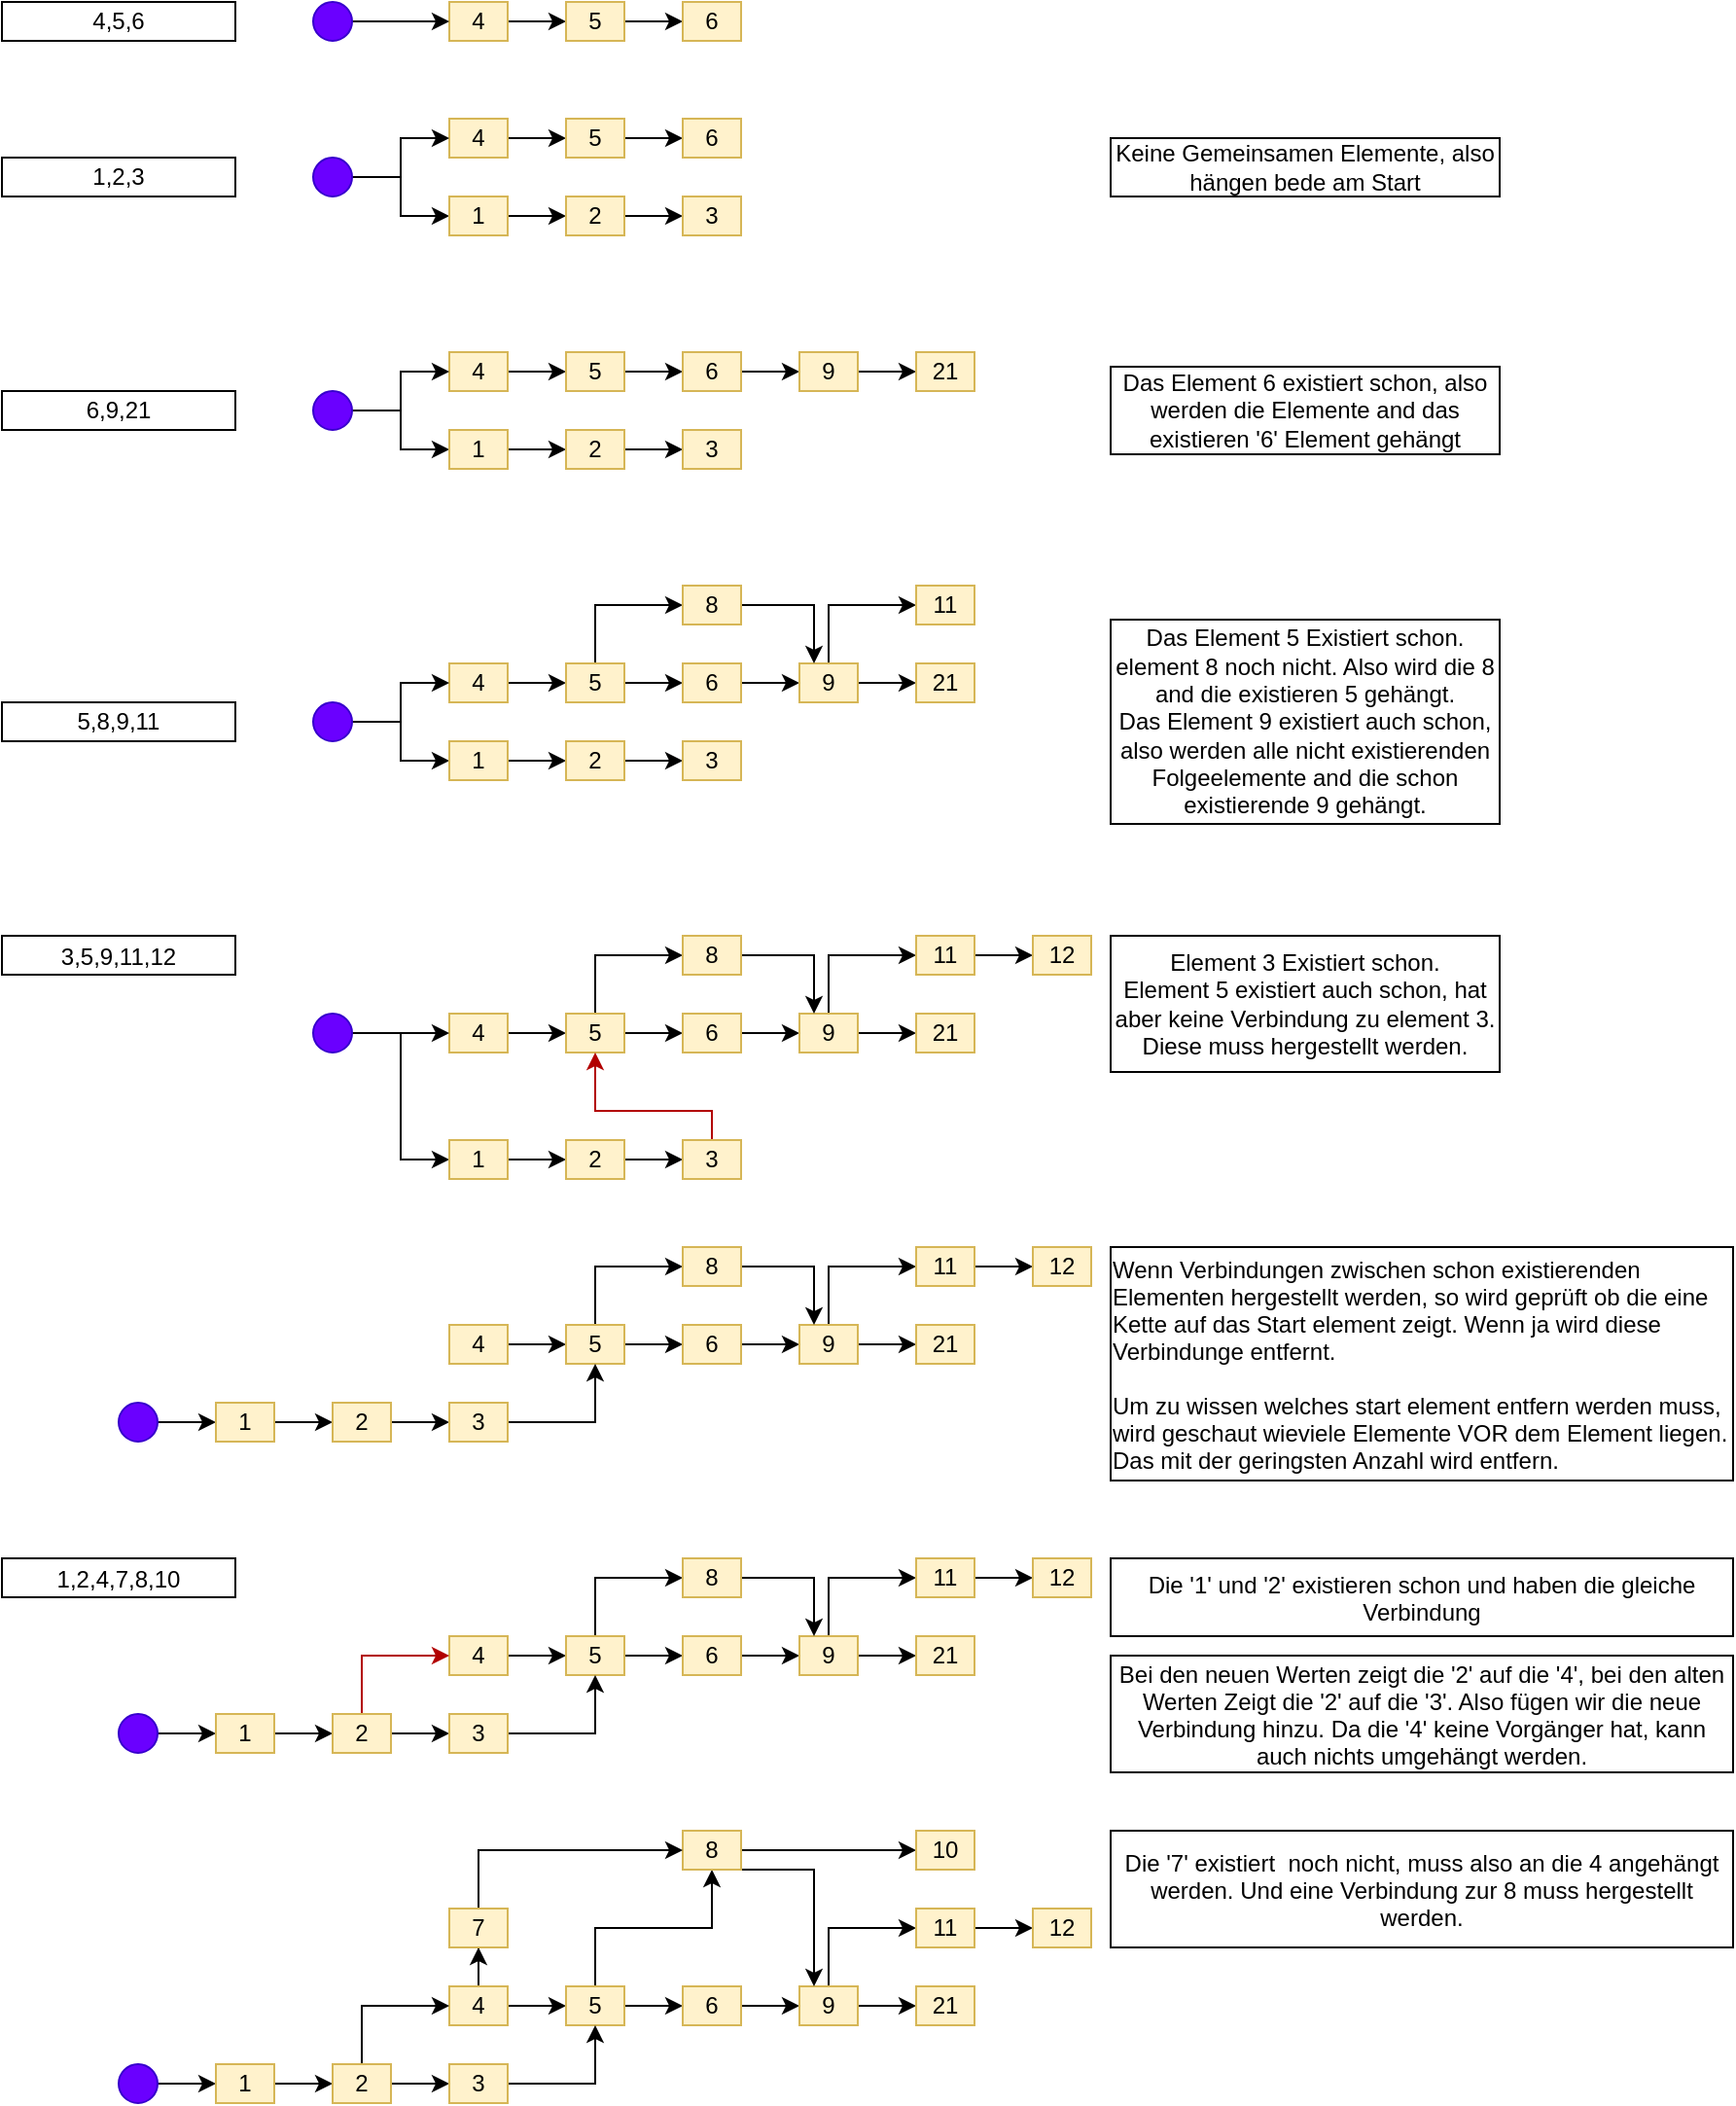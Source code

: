 <mxfile version="20.3.0" type="device"><diagram id="H9joLnQoj6DiTz8LtsLp" name="Page-1"><mxGraphModel dx="978" dy="834" grid="1" gridSize="10" guides="1" tooltips="1" connect="1" arrows="1" fold="1" page="1" pageScale="1" pageWidth="827" pageHeight="1169" math="0" shadow="0"><root><mxCell id="0"/><mxCell id="1" parent="0"/><mxCell id="UgdIffI7dxL7YkH83yTR-1" value="4,5,6" style="rounded=0;whiteSpace=wrap;html=1;" vertex="1" parent="1"><mxGeometry x="30" y="40" width="120" height="20" as="geometry"/></mxCell><mxCell id="UgdIffI7dxL7YkH83yTR-2" style="edgeStyle=orthogonalEdgeStyle;rounded=0;orthogonalLoop=1;jettySize=auto;html=1;exitX=1;exitY=0.5;exitDx=0;exitDy=0;" edge="1" parent="1" source="UgdIffI7dxL7YkH83yTR-3" target="UgdIffI7dxL7YkH83yTR-5"><mxGeometry relative="1" as="geometry"/></mxCell><mxCell id="UgdIffI7dxL7YkH83yTR-3" value="4" style="rounded=0;whiteSpace=wrap;html=1;fillColor=#fff2cc;strokeColor=#d6b656;" vertex="1" parent="1"><mxGeometry x="260" y="100" width="30" height="20" as="geometry"/></mxCell><mxCell id="UgdIffI7dxL7YkH83yTR-4" style="edgeStyle=orthogonalEdgeStyle;rounded=0;orthogonalLoop=1;jettySize=auto;html=1;" edge="1" parent="1" source="UgdIffI7dxL7YkH83yTR-5" target="UgdIffI7dxL7YkH83yTR-6"><mxGeometry relative="1" as="geometry"/></mxCell><mxCell id="UgdIffI7dxL7YkH83yTR-5" value="5" style="rounded=0;whiteSpace=wrap;html=1;fillColor=#fff2cc;strokeColor=#d6b656;" vertex="1" parent="1"><mxGeometry x="320" y="100" width="30" height="20" as="geometry"/></mxCell><mxCell id="UgdIffI7dxL7YkH83yTR-6" value="6" style="rounded=0;whiteSpace=wrap;html=1;fillColor=#fff2cc;strokeColor=#d6b656;" vertex="1" parent="1"><mxGeometry x="380" y="100" width="30" height="20" as="geometry"/></mxCell><mxCell id="UgdIffI7dxL7YkH83yTR-9" style="edgeStyle=orthogonalEdgeStyle;rounded=0;orthogonalLoop=1;jettySize=auto;html=1;" edge="1" parent="1" source="UgdIffI7dxL7YkH83yTR-8" target="UgdIffI7dxL7YkH83yTR-3"><mxGeometry relative="1" as="geometry"/></mxCell><mxCell id="UgdIffI7dxL7YkH83yTR-18" style="edgeStyle=orthogonalEdgeStyle;rounded=0;orthogonalLoop=1;jettySize=auto;html=1;entryX=0;entryY=0.5;entryDx=0;entryDy=0;" edge="1" parent="1" source="UgdIffI7dxL7YkH83yTR-8" target="UgdIffI7dxL7YkH83yTR-12"><mxGeometry relative="1" as="geometry"/></mxCell><mxCell id="UgdIffI7dxL7YkH83yTR-8" value="" style="ellipse;whiteSpace=wrap;html=1;aspect=fixed;fillColor=#6a00ff;strokeColor=#3700CC;fontColor=#ffffff;" vertex="1" parent="1"><mxGeometry x="190" y="120" width="20" height="20" as="geometry"/></mxCell><mxCell id="UgdIffI7dxL7YkH83yTR-10" value="1,2,3" style="rounded=0;whiteSpace=wrap;html=1;" vertex="1" parent="1"><mxGeometry x="30" y="120" width="120" height="20" as="geometry"/></mxCell><mxCell id="UgdIffI7dxL7YkH83yTR-11" style="edgeStyle=orthogonalEdgeStyle;rounded=0;orthogonalLoop=1;jettySize=auto;html=1;entryX=0;entryY=0.5;entryDx=0;entryDy=0;" edge="1" parent="1" source="UgdIffI7dxL7YkH83yTR-12" target="UgdIffI7dxL7YkH83yTR-14"><mxGeometry relative="1" as="geometry"/></mxCell><mxCell id="UgdIffI7dxL7YkH83yTR-12" value="1" style="rounded=0;whiteSpace=wrap;html=1;fillColor=#fff2cc;strokeColor=#d6b656;" vertex="1" parent="1"><mxGeometry x="260" y="140" width="30" height="20" as="geometry"/></mxCell><mxCell id="UgdIffI7dxL7YkH83yTR-13" style="edgeStyle=orthogonalEdgeStyle;rounded=0;orthogonalLoop=1;jettySize=auto;html=1;entryX=0;entryY=0.5;entryDx=0;entryDy=0;" edge="1" parent="1" source="UgdIffI7dxL7YkH83yTR-14" target="UgdIffI7dxL7YkH83yTR-15"><mxGeometry relative="1" as="geometry"/></mxCell><mxCell id="UgdIffI7dxL7YkH83yTR-14" value="2" style="rounded=0;whiteSpace=wrap;html=1;fillColor=#fff2cc;strokeColor=#d6b656;" vertex="1" parent="1"><mxGeometry x="320" y="140" width="30" height="20" as="geometry"/></mxCell><mxCell id="UgdIffI7dxL7YkH83yTR-15" value="3" style="rounded=0;whiteSpace=wrap;html=1;fillColor=#fff2cc;strokeColor=#d6b656;" vertex="1" parent="1"><mxGeometry x="380" y="140" width="30" height="20" as="geometry"/></mxCell><mxCell id="UgdIffI7dxL7YkH83yTR-19" value="6,9,21" style="rounded=0;whiteSpace=wrap;html=1;" vertex="1" parent="1"><mxGeometry x="30" y="240" width="120" height="20" as="geometry"/></mxCell><mxCell id="UgdIffI7dxL7YkH83yTR-20" value="Keine Gemeinsamen Elemente, also hängen bede am Start" style="rounded=0;whiteSpace=wrap;html=1;" vertex="1" parent="1"><mxGeometry x="600" y="110" width="200" height="30" as="geometry"/></mxCell><mxCell id="UgdIffI7dxL7YkH83yTR-21" style="edgeStyle=orthogonalEdgeStyle;rounded=0;orthogonalLoop=1;jettySize=auto;html=1;exitX=1;exitY=0.5;exitDx=0;exitDy=0;" edge="1" parent="1" source="UgdIffI7dxL7YkH83yTR-22" target="UgdIffI7dxL7YkH83yTR-24"><mxGeometry relative="1" as="geometry"/></mxCell><mxCell id="UgdIffI7dxL7YkH83yTR-22" value="4" style="rounded=0;whiteSpace=wrap;html=1;fillColor=#fff2cc;strokeColor=#d6b656;" vertex="1" parent="1"><mxGeometry x="260" y="220" width="30" height="20" as="geometry"/></mxCell><mxCell id="UgdIffI7dxL7YkH83yTR-23" style="edgeStyle=orthogonalEdgeStyle;rounded=0;orthogonalLoop=1;jettySize=auto;html=1;" edge="1" parent="1" source="UgdIffI7dxL7YkH83yTR-24" target="UgdIffI7dxL7YkH83yTR-25"><mxGeometry relative="1" as="geometry"/></mxCell><mxCell id="UgdIffI7dxL7YkH83yTR-24" value="5" style="rounded=0;whiteSpace=wrap;html=1;fillColor=#fff2cc;strokeColor=#d6b656;" vertex="1" parent="1"><mxGeometry x="320" y="220" width="30" height="20" as="geometry"/></mxCell><mxCell id="UgdIffI7dxL7YkH83yTR-40" style="edgeStyle=orthogonalEdgeStyle;rounded=0;orthogonalLoop=1;jettySize=auto;html=1;" edge="1" parent="1" source="UgdIffI7dxL7YkH83yTR-25" target="UgdIffI7dxL7YkH83yTR-37"><mxGeometry relative="1" as="geometry"/></mxCell><mxCell id="UgdIffI7dxL7YkH83yTR-25" value="6" style="rounded=0;whiteSpace=wrap;html=1;fillColor=#fff2cc;strokeColor=#d6b656;" vertex="1" parent="1"><mxGeometry x="380" y="220" width="30" height="20" as="geometry"/></mxCell><mxCell id="UgdIffI7dxL7YkH83yTR-26" style="edgeStyle=orthogonalEdgeStyle;rounded=0;orthogonalLoop=1;jettySize=auto;html=1;" edge="1" parent="1" source="UgdIffI7dxL7YkH83yTR-28" target="UgdIffI7dxL7YkH83yTR-22"><mxGeometry relative="1" as="geometry"/></mxCell><mxCell id="UgdIffI7dxL7YkH83yTR-27" style="edgeStyle=orthogonalEdgeStyle;rounded=0;orthogonalLoop=1;jettySize=auto;html=1;entryX=0;entryY=0.5;entryDx=0;entryDy=0;" edge="1" parent="1" source="UgdIffI7dxL7YkH83yTR-28" target="UgdIffI7dxL7YkH83yTR-30"><mxGeometry relative="1" as="geometry"/></mxCell><mxCell id="UgdIffI7dxL7YkH83yTR-28" value="" style="ellipse;whiteSpace=wrap;html=1;aspect=fixed;fillColor=#6a00ff;strokeColor=#3700CC;fontColor=#ffffff;" vertex="1" parent="1"><mxGeometry x="190" y="240" width="20" height="20" as="geometry"/></mxCell><mxCell id="UgdIffI7dxL7YkH83yTR-29" style="edgeStyle=orthogonalEdgeStyle;rounded=0;orthogonalLoop=1;jettySize=auto;html=1;entryX=0;entryY=0.5;entryDx=0;entryDy=0;" edge="1" parent="1" source="UgdIffI7dxL7YkH83yTR-30" target="UgdIffI7dxL7YkH83yTR-32"><mxGeometry relative="1" as="geometry"/></mxCell><mxCell id="UgdIffI7dxL7YkH83yTR-30" value="1" style="rounded=0;whiteSpace=wrap;html=1;fillColor=#fff2cc;strokeColor=#d6b656;" vertex="1" parent="1"><mxGeometry x="260" y="260" width="30" height="20" as="geometry"/></mxCell><mxCell id="UgdIffI7dxL7YkH83yTR-31" style="edgeStyle=orthogonalEdgeStyle;rounded=0;orthogonalLoop=1;jettySize=auto;html=1;entryX=0;entryY=0.5;entryDx=0;entryDy=0;" edge="1" parent="1" source="UgdIffI7dxL7YkH83yTR-32" target="UgdIffI7dxL7YkH83yTR-33"><mxGeometry relative="1" as="geometry"/></mxCell><mxCell id="UgdIffI7dxL7YkH83yTR-32" value="2" style="rounded=0;whiteSpace=wrap;html=1;fillColor=#fff2cc;strokeColor=#d6b656;" vertex="1" parent="1"><mxGeometry x="320" y="260" width="30" height="20" as="geometry"/></mxCell><mxCell id="UgdIffI7dxL7YkH83yTR-33" value="3" style="rounded=0;whiteSpace=wrap;html=1;fillColor=#fff2cc;strokeColor=#d6b656;" vertex="1" parent="1"><mxGeometry x="380" y="260" width="30" height="20" as="geometry"/></mxCell><mxCell id="UgdIffI7dxL7YkH83yTR-36" style="edgeStyle=orthogonalEdgeStyle;rounded=0;orthogonalLoop=1;jettySize=auto;html=1;entryX=0;entryY=0.5;entryDx=0;entryDy=0;" edge="1" parent="1" source="UgdIffI7dxL7YkH83yTR-37" target="UgdIffI7dxL7YkH83yTR-38"><mxGeometry relative="1" as="geometry"/></mxCell><mxCell id="UgdIffI7dxL7YkH83yTR-37" value="9" style="rounded=0;whiteSpace=wrap;html=1;fillColor=#fff2cc;strokeColor=#d6b656;" vertex="1" parent="1"><mxGeometry x="440" y="220" width="30" height="20" as="geometry"/></mxCell><mxCell id="UgdIffI7dxL7YkH83yTR-38" value="21" style="rounded=0;whiteSpace=wrap;html=1;fillColor=#fff2cc;strokeColor=#d6b656;" vertex="1" parent="1"><mxGeometry x="500" y="220" width="30" height="20" as="geometry"/></mxCell><mxCell id="UgdIffI7dxL7YkH83yTR-41" value="Das Element 6 existiert schon, also werden die Elemente and das existieren '6' Element gehängt" style="rounded=0;whiteSpace=wrap;html=1;" vertex="1" parent="1"><mxGeometry x="600" y="227.5" width="200" height="45" as="geometry"/></mxCell><mxCell id="UgdIffI7dxL7YkH83yTR-50" style="edgeStyle=orthogonalEdgeStyle;rounded=0;orthogonalLoop=1;jettySize=auto;html=1;exitX=1;exitY=0.5;exitDx=0;exitDy=0;" edge="1" parent="1" source="UgdIffI7dxL7YkH83yTR-51" target="UgdIffI7dxL7YkH83yTR-53"><mxGeometry relative="1" as="geometry"/></mxCell><mxCell id="UgdIffI7dxL7YkH83yTR-51" value="4" style="rounded=0;whiteSpace=wrap;html=1;fillColor=#fff2cc;strokeColor=#d6b656;" vertex="1" parent="1"><mxGeometry x="260" y="380" width="30" height="20" as="geometry"/></mxCell><mxCell id="UgdIffI7dxL7YkH83yTR-52" style="edgeStyle=orthogonalEdgeStyle;rounded=0;orthogonalLoop=1;jettySize=auto;html=1;" edge="1" parent="1" source="UgdIffI7dxL7YkH83yTR-53" target="UgdIffI7dxL7YkH83yTR-55"><mxGeometry relative="1" as="geometry"/></mxCell><mxCell id="UgdIffI7dxL7YkH83yTR-72" style="edgeStyle=orthogonalEdgeStyle;rounded=0;orthogonalLoop=1;jettySize=auto;html=1;entryX=0;entryY=0.5;entryDx=0;entryDy=0;" edge="1" parent="1" source="UgdIffI7dxL7YkH83yTR-53" target="UgdIffI7dxL7YkH83yTR-68"><mxGeometry relative="1" as="geometry"><Array as="points"><mxPoint x="335" y="350"/></Array></mxGeometry></mxCell><mxCell id="UgdIffI7dxL7YkH83yTR-53" value="5" style="rounded=0;whiteSpace=wrap;html=1;fillColor=#fff2cc;strokeColor=#d6b656;" vertex="1" parent="1"><mxGeometry x="320" y="380" width="30" height="20" as="geometry"/></mxCell><mxCell id="UgdIffI7dxL7YkH83yTR-54" style="edgeStyle=orthogonalEdgeStyle;rounded=0;orthogonalLoop=1;jettySize=auto;html=1;" edge="1" parent="1" source="UgdIffI7dxL7YkH83yTR-55" target="UgdIffI7dxL7YkH83yTR-65"><mxGeometry relative="1" as="geometry"/></mxCell><mxCell id="UgdIffI7dxL7YkH83yTR-55" value="6" style="rounded=0;whiteSpace=wrap;html=1;fillColor=#fff2cc;strokeColor=#d6b656;" vertex="1" parent="1"><mxGeometry x="380" y="380" width="30" height="20" as="geometry"/></mxCell><mxCell id="UgdIffI7dxL7YkH83yTR-56" style="edgeStyle=orthogonalEdgeStyle;rounded=0;orthogonalLoop=1;jettySize=auto;html=1;" edge="1" parent="1" source="UgdIffI7dxL7YkH83yTR-58" target="UgdIffI7dxL7YkH83yTR-51"><mxGeometry relative="1" as="geometry"/></mxCell><mxCell id="UgdIffI7dxL7YkH83yTR-57" style="edgeStyle=orthogonalEdgeStyle;rounded=0;orthogonalLoop=1;jettySize=auto;html=1;entryX=0;entryY=0.5;entryDx=0;entryDy=0;" edge="1" parent="1" source="UgdIffI7dxL7YkH83yTR-58" target="UgdIffI7dxL7YkH83yTR-60"><mxGeometry relative="1" as="geometry"/></mxCell><mxCell id="UgdIffI7dxL7YkH83yTR-58" value="" style="ellipse;whiteSpace=wrap;html=1;aspect=fixed;fillColor=#6a00ff;strokeColor=#3700CC;fontColor=#ffffff;" vertex="1" parent="1"><mxGeometry x="190" y="400" width="20" height="20" as="geometry"/></mxCell><mxCell id="UgdIffI7dxL7YkH83yTR-59" style="edgeStyle=orthogonalEdgeStyle;rounded=0;orthogonalLoop=1;jettySize=auto;html=1;entryX=0;entryY=0.5;entryDx=0;entryDy=0;" edge="1" parent="1" source="UgdIffI7dxL7YkH83yTR-60" target="UgdIffI7dxL7YkH83yTR-62"><mxGeometry relative="1" as="geometry"/></mxCell><mxCell id="UgdIffI7dxL7YkH83yTR-60" value="1" style="rounded=0;whiteSpace=wrap;html=1;fillColor=#fff2cc;strokeColor=#d6b656;" vertex="1" parent="1"><mxGeometry x="260" y="420" width="30" height="20" as="geometry"/></mxCell><mxCell id="UgdIffI7dxL7YkH83yTR-61" style="edgeStyle=orthogonalEdgeStyle;rounded=0;orthogonalLoop=1;jettySize=auto;html=1;entryX=0;entryY=0.5;entryDx=0;entryDy=0;" edge="1" parent="1" source="UgdIffI7dxL7YkH83yTR-62" target="UgdIffI7dxL7YkH83yTR-63"><mxGeometry relative="1" as="geometry"/></mxCell><mxCell id="UgdIffI7dxL7YkH83yTR-62" value="2" style="rounded=0;whiteSpace=wrap;html=1;fillColor=#fff2cc;strokeColor=#d6b656;" vertex="1" parent="1"><mxGeometry x="320" y="420" width="30" height="20" as="geometry"/></mxCell><mxCell id="UgdIffI7dxL7YkH83yTR-63" value="3" style="rounded=0;whiteSpace=wrap;html=1;fillColor=#fff2cc;strokeColor=#d6b656;" vertex="1" parent="1"><mxGeometry x="380" y="420" width="30" height="20" as="geometry"/></mxCell><mxCell id="UgdIffI7dxL7YkH83yTR-64" style="edgeStyle=orthogonalEdgeStyle;rounded=0;orthogonalLoop=1;jettySize=auto;html=1;entryX=0;entryY=0.5;entryDx=0;entryDy=0;" edge="1" parent="1" source="UgdIffI7dxL7YkH83yTR-65" target="UgdIffI7dxL7YkH83yTR-66"><mxGeometry relative="1" as="geometry"/></mxCell><mxCell id="UgdIffI7dxL7YkH83yTR-70" style="edgeStyle=orthogonalEdgeStyle;rounded=0;orthogonalLoop=1;jettySize=auto;html=1;entryX=0;entryY=0.5;entryDx=0;entryDy=0;" edge="1" parent="1" source="UgdIffI7dxL7YkH83yTR-65" target="UgdIffI7dxL7YkH83yTR-69"><mxGeometry relative="1" as="geometry"><Array as="points"><mxPoint x="455" y="350"/></Array></mxGeometry></mxCell><mxCell id="UgdIffI7dxL7YkH83yTR-65" value="9" style="rounded=0;whiteSpace=wrap;html=1;fillColor=#fff2cc;strokeColor=#d6b656;" vertex="1" parent="1"><mxGeometry x="440" y="380" width="30" height="20" as="geometry"/></mxCell><mxCell id="UgdIffI7dxL7YkH83yTR-66" value="21" style="rounded=0;whiteSpace=wrap;html=1;fillColor=#fff2cc;strokeColor=#d6b656;" vertex="1" parent="1"><mxGeometry x="500" y="380" width="30" height="20" as="geometry"/></mxCell><mxCell id="UgdIffI7dxL7YkH83yTR-67" value="Das Element 5 Existiert schon. element 8 noch nicht. Also wird die 8 and die existieren 5 gehängt.&lt;br&gt;Das Element 9 existiert auch schon, also werden alle nicht existierenden Folgeelemente and die schon existierende 9 gehängt." style="rounded=0;whiteSpace=wrap;html=1;" vertex="1" parent="1"><mxGeometry x="600" y="357.5" width="200" height="105" as="geometry"/></mxCell><mxCell id="UgdIffI7dxL7YkH83yTR-194" style="edgeStyle=orthogonalEdgeStyle;rounded=0;orthogonalLoop=1;jettySize=auto;html=1;entryX=0.25;entryY=0;entryDx=0;entryDy=0;strokeColor=#000000;" edge="1" parent="1" source="UgdIffI7dxL7YkH83yTR-68" target="UgdIffI7dxL7YkH83yTR-65"><mxGeometry relative="1" as="geometry"/></mxCell><mxCell id="UgdIffI7dxL7YkH83yTR-68" value="8" style="rounded=0;whiteSpace=wrap;html=1;fillColor=#fff2cc;strokeColor=#d6b656;" vertex="1" parent="1"><mxGeometry x="380" y="340" width="30" height="20" as="geometry"/></mxCell><mxCell id="UgdIffI7dxL7YkH83yTR-69" value="11" style="rounded=0;whiteSpace=wrap;html=1;fillColor=#fff2cc;strokeColor=#d6b656;" vertex="1" parent="1"><mxGeometry x="500" y="340" width="30" height="20" as="geometry"/></mxCell><mxCell id="UgdIffI7dxL7YkH83yTR-73" value="&lt;span style=&quot;text-align: -webkit-left;&quot;&gt;5,8,9,11&lt;/span&gt;" style="rounded=0;whiteSpace=wrap;html=1;" vertex="1" parent="1"><mxGeometry x="30" y="400" width="120" height="20" as="geometry"/></mxCell><mxCell id="UgdIffI7dxL7YkH83yTR-74" style="edgeStyle=orthogonalEdgeStyle;rounded=0;orthogonalLoop=1;jettySize=auto;html=1;exitX=1;exitY=0.5;exitDx=0;exitDy=0;" edge="1" parent="1" source="UgdIffI7dxL7YkH83yTR-75" target="UgdIffI7dxL7YkH83yTR-78"><mxGeometry relative="1" as="geometry"/></mxCell><mxCell id="UgdIffI7dxL7YkH83yTR-75" value="4" style="rounded=0;whiteSpace=wrap;html=1;fillColor=#fff2cc;strokeColor=#d6b656;" vertex="1" parent="1"><mxGeometry x="260" y="560" width="30" height="20" as="geometry"/></mxCell><mxCell id="UgdIffI7dxL7YkH83yTR-76" style="edgeStyle=orthogonalEdgeStyle;rounded=0;orthogonalLoop=1;jettySize=auto;html=1;" edge="1" parent="1" source="UgdIffI7dxL7YkH83yTR-78" target="UgdIffI7dxL7YkH83yTR-80"><mxGeometry relative="1" as="geometry"/></mxCell><mxCell id="UgdIffI7dxL7YkH83yTR-77" style="edgeStyle=orthogonalEdgeStyle;rounded=0;orthogonalLoop=1;jettySize=auto;html=1;entryX=0;entryY=0.5;entryDx=0;entryDy=0;" edge="1" parent="1" source="UgdIffI7dxL7YkH83yTR-78" target="UgdIffI7dxL7YkH83yTR-93"><mxGeometry relative="1" as="geometry"><Array as="points"><mxPoint x="335" y="530"/></Array></mxGeometry></mxCell><mxCell id="UgdIffI7dxL7YkH83yTR-78" value="5" style="rounded=0;whiteSpace=wrap;html=1;fillColor=#fff2cc;strokeColor=#d6b656;" vertex="1" parent="1"><mxGeometry x="320" y="560" width="30" height="20" as="geometry"/></mxCell><mxCell id="UgdIffI7dxL7YkH83yTR-79" style="edgeStyle=orthogonalEdgeStyle;rounded=0;orthogonalLoop=1;jettySize=auto;html=1;" edge="1" parent="1" source="UgdIffI7dxL7YkH83yTR-80" target="UgdIffI7dxL7YkH83yTR-91"><mxGeometry relative="1" as="geometry"/></mxCell><mxCell id="UgdIffI7dxL7YkH83yTR-80" value="6" style="rounded=0;whiteSpace=wrap;html=1;fillColor=#fff2cc;strokeColor=#d6b656;" vertex="1" parent="1"><mxGeometry x="380" y="560" width="30" height="20" as="geometry"/></mxCell><mxCell id="UgdIffI7dxL7YkH83yTR-81" style="edgeStyle=orthogonalEdgeStyle;rounded=0;orthogonalLoop=1;jettySize=auto;html=1;" edge="1" parent="1" source="UgdIffI7dxL7YkH83yTR-83" target="UgdIffI7dxL7YkH83yTR-75"><mxGeometry relative="1" as="geometry"/></mxCell><mxCell id="UgdIffI7dxL7YkH83yTR-82" style="edgeStyle=orthogonalEdgeStyle;rounded=0;orthogonalLoop=1;jettySize=auto;html=1;entryX=0;entryY=0.5;entryDx=0;entryDy=0;" edge="1" parent="1" source="UgdIffI7dxL7YkH83yTR-83" target="UgdIffI7dxL7YkH83yTR-85"><mxGeometry relative="1" as="geometry"/></mxCell><mxCell id="UgdIffI7dxL7YkH83yTR-83" value="" style="ellipse;whiteSpace=wrap;html=1;aspect=fixed;fillColor=#6a00ff;strokeColor=#3700CC;fontColor=#ffffff;" vertex="1" parent="1"><mxGeometry x="190" y="560" width="20" height="20" as="geometry"/></mxCell><mxCell id="UgdIffI7dxL7YkH83yTR-84" style="edgeStyle=orthogonalEdgeStyle;rounded=0;orthogonalLoop=1;jettySize=auto;html=1;entryX=0;entryY=0.5;entryDx=0;entryDy=0;" edge="1" parent="1" source="UgdIffI7dxL7YkH83yTR-85" target="UgdIffI7dxL7YkH83yTR-87"><mxGeometry relative="1" as="geometry"/></mxCell><mxCell id="UgdIffI7dxL7YkH83yTR-85" value="1" style="rounded=0;whiteSpace=wrap;html=1;fillColor=#fff2cc;strokeColor=#d6b656;" vertex="1" parent="1"><mxGeometry x="260" y="625" width="30" height="20" as="geometry"/></mxCell><mxCell id="UgdIffI7dxL7YkH83yTR-86" style="edgeStyle=orthogonalEdgeStyle;rounded=0;orthogonalLoop=1;jettySize=auto;html=1;entryX=0;entryY=0.5;entryDx=0;entryDy=0;" edge="1" parent="1" source="UgdIffI7dxL7YkH83yTR-87" target="UgdIffI7dxL7YkH83yTR-88"><mxGeometry relative="1" as="geometry"/></mxCell><mxCell id="UgdIffI7dxL7YkH83yTR-87" value="2" style="rounded=0;whiteSpace=wrap;html=1;fillColor=#fff2cc;strokeColor=#d6b656;" vertex="1" parent="1"><mxGeometry x="320" y="625" width="30" height="20" as="geometry"/></mxCell><mxCell id="UgdIffI7dxL7YkH83yTR-97" style="edgeStyle=orthogonalEdgeStyle;rounded=0;orthogonalLoop=1;jettySize=auto;html=1;entryX=0.5;entryY=1;entryDx=0;entryDy=0;fillColor=#e51400;strokeColor=#B20000;" edge="1" parent="1" source="UgdIffI7dxL7YkH83yTR-88" target="UgdIffI7dxL7YkH83yTR-78"><mxGeometry relative="1" as="geometry"><Array as="points"><mxPoint x="395" y="610"/><mxPoint x="335" y="610"/></Array></mxGeometry></mxCell><mxCell id="UgdIffI7dxL7YkH83yTR-88" value="3" style="rounded=0;whiteSpace=wrap;html=1;fillColor=#fff2cc;strokeColor=#d6b656;" vertex="1" parent="1"><mxGeometry x="380" y="625" width="30" height="20" as="geometry"/></mxCell><mxCell id="UgdIffI7dxL7YkH83yTR-89" style="edgeStyle=orthogonalEdgeStyle;rounded=0;orthogonalLoop=1;jettySize=auto;html=1;entryX=0;entryY=0.5;entryDx=0;entryDy=0;" edge="1" parent="1" source="UgdIffI7dxL7YkH83yTR-91" target="UgdIffI7dxL7YkH83yTR-92"><mxGeometry relative="1" as="geometry"/></mxCell><mxCell id="UgdIffI7dxL7YkH83yTR-90" style="edgeStyle=orthogonalEdgeStyle;rounded=0;orthogonalLoop=1;jettySize=auto;html=1;entryX=0;entryY=0.5;entryDx=0;entryDy=0;" edge="1" parent="1" source="UgdIffI7dxL7YkH83yTR-91" target="UgdIffI7dxL7YkH83yTR-94"><mxGeometry relative="1" as="geometry"><Array as="points"><mxPoint x="455" y="530"/></Array></mxGeometry></mxCell><mxCell id="UgdIffI7dxL7YkH83yTR-91" value="9" style="rounded=0;whiteSpace=wrap;html=1;fillColor=#fff2cc;strokeColor=#d6b656;" vertex="1" parent="1"><mxGeometry x="440" y="560" width="30" height="20" as="geometry"/></mxCell><mxCell id="UgdIffI7dxL7YkH83yTR-92" value="21" style="rounded=0;whiteSpace=wrap;html=1;fillColor=#fff2cc;strokeColor=#d6b656;" vertex="1" parent="1"><mxGeometry x="500" y="560" width="30" height="20" as="geometry"/></mxCell><mxCell id="UgdIffI7dxL7YkH83yTR-195" style="edgeStyle=orthogonalEdgeStyle;rounded=0;orthogonalLoop=1;jettySize=auto;html=1;entryX=0.25;entryY=0;entryDx=0;entryDy=0;strokeColor=#000000;" edge="1" parent="1" source="UgdIffI7dxL7YkH83yTR-93" target="UgdIffI7dxL7YkH83yTR-91"><mxGeometry relative="1" as="geometry"/></mxCell><mxCell id="UgdIffI7dxL7YkH83yTR-93" value="8" style="rounded=0;whiteSpace=wrap;html=1;fillColor=#fff2cc;strokeColor=#d6b656;" vertex="1" parent="1"><mxGeometry x="380" y="520" width="30" height="20" as="geometry"/></mxCell><mxCell id="UgdIffI7dxL7YkH83yTR-201" style="edgeStyle=orthogonalEdgeStyle;rounded=0;orthogonalLoop=1;jettySize=auto;html=1;entryX=0;entryY=0.5;entryDx=0;entryDy=0;strokeColor=#000000;" edge="1" parent="1" source="UgdIffI7dxL7YkH83yTR-94" target="UgdIffI7dxL7YkH83yTR-200"><mxGeometry relative="1" as="geometry"/></mxCell><mxCell id="UgdIffI7dxL7YkH83yTR-94" value="11" style="rounded=0;whiteSpace=wrap;html=1;fillColor=#fff2cc;strokeColor=#d6b656;" vertex="1" parent="1"><mxGeometry x="500" y="520" width="30" height="20" as="geometry"/></mxCell><mxCell id="UgdIffI7dxL7YkH83yTR-95" value="&lt;p style=&quot;margin: 0px; font-variant-numeric: normal; font-variant-east-asian: normal; font-stretch: normal; line-height: normal; font-family: Arial; text-align: start;&quot; class=&quot;p1&quot;&gt;3,5,9,11,12&lt;/p&gt;" style="rounded=0;whiteSpace=wrap;html=1;" vertex="1" parent="1"><mxGeometry x="30" y="520" width="120" height="20" as="geometry"/></mxCell><mxCell id="UgdIffI7dxL7YkH83yTR-96" value="Element 3 Existiert schon.&lt;br&gt;Element 5 existiert auch schon, hat aber keine Verbindung zu element 3. Diese muss hergestellt werden.&lt;br&gt;" style="rounded=0;whiteSpace=wrap;html=1;" vertex="1" parent="1"><mxGeometry x="600" y="520" width="200" height="70" as="geometry"/></mxCell><mxCell id="UgdIffI7dxL7YkH83yTR-98" value="&lt;p style=&quot;margin: 0px; font-variant-numeric: normal; font-variant-east-asian: normal; font-stretch: normal; line-height: normal; font-family: Arial; text-align: start;&quot; class=&quot;p1&quot;&gt;&lt;span style=&quot;font-family: Helvetica; text-align: center;&quot;&gt;Wenn Verbindungen zwischen schon existierenden Elementen hergestellt werden, so wird geprüft ob die eine Kette auf das Start element zeigt. Wenn ja wird diese Verbindunge entfernt.&lt;/span&gt;&lt;br&gt;&lt;/p&gt;&lt;p style=&quot;margin: 0px; font-variant-numeric: normal; font-variant-east-asian: normal; font-stretch: normal; line-height: normal; font-family: Arial; text-align: start;&quot; class=&quot;p1&quot;&gt;&lt;span style=&quot;font-family: Helvetica; text-align: center;&quot;&gt;&lt;br&gt;&lt;/span&gt;&lt;/p&gt;&lt;p style=&quot;margin: 0px; font-variant-numeric: normal; font-variant-east-asian: normal; font-stretch: normal; line-height: normal; font-family: Arial; text-align: start;&quot; class=&quot;p1&quot;&gt;&lt;span style=&quot;font-family: Helvetica; text-align: center;&quot;&gt;Um zu wissen welches start element entfern werden muss, wird geschaut wieviele Elemente VOR dem Element liegen. Das mit der geringsten Anzahl wird entfern.&lt;/span&gt;&lt;/p&gt;" style="rounded=0;whiteSpace=wrap;html=1;" vertex="1" parent="1"><mxGeometry x="600" y="680" width="320" height="120" as="geometry"/></mxCell><mxCell id="UgdIffI7dxL7YkH83yTR-99" style="edgeStyle=orthogonalEdgeStyle;rounded=0;orthogonalLoop=1;jettySize=auto;html=1;exitX=1;exitY=0.5;exitDx=0;exitDy=0;" edge="1" parent="1" source="UgdIffI7dxL7YkH83yTR-100" target="UgdIffI7dxL7YkH83yTR-103"><mxGeometry relative="1" as="geometry"/></mxCell><mxCell id="UgdIffI7dxL7YkH83yTR-100" value="4" style="rounded=0;whiteSpace=wrap;html=1;fillColor=#fff2cc;strokeColor=#d6b656;" vertex="1" parent="1"><mxGeometry x="260" y="720" width="30" height="20" as="geometry"/></mxCell><mxCell id="UgdIffI7dxL7YkH83yTR-101" style="edgeStyle=orthogonalEdgeStyle;rounded=0;orthogonalLoop=1;jettySize=auto;html=1;" edge="1" parent="1" source="UgdIffI7dxL7YkH83yTR-103" target="UgdIffI7dxL7YkH83yTR-105"><mxGeometry relative="1" as="geometry"/></mxCell><mxCell id="UgdIffI7dxL7YkH83yTR-102" style="edgeStyle=orthogonalEdgeStyle;rounded=0;orthogonalLoop=1;jettySize=auto;html=1;entryX=0;entryY=0.5;entryDx=0;entryDy=0;" edge="1" parent="1" source="UgdIffI7dxL7YkH83yTR-103" target="UgdIffI7dxL7YkH83yTR-119"><mxGeometry relative="1" as="geometry"><Array as="points"><mxPoint x="335" y="690"/></Array></mxGeometry></mxCell><mxCell id="UgdIffI7dxL7YkH83yTR-103" value="5" style="rounded=0;whiteSpace=wrap;html=1;fillColor=#fff2cc;strokeColor=#d6b656;" vertex="1" parent="1"><mxGeometry x="320" y="720" width="30" height="20" as="geometry"/></mxCell><mxCell id="UgdIffI7dxL7YkH83yTR-104" style="edgeStyle=orthogonalEdgeStyle;rounded=0;orthogonalLoop=1;jettySize=auto;html=1;" edge="1" parent="1" source="UgdIffI7dxL7YkH83yTR-105" target="UgdIffI7dxL7YkH83yTR-117"><mxGeometry relative="1" as="geometry"/></mxCell><mxCell id="UgdIffI7dxL7YkH83yTR-105" value="6" style="rounded=0;whiteSpace=wrap;html=1;fillColor=#fff2cc;strokeColor=#d6b656;" vertex="1" parent="1"><mxGeometry x="380" y="720" width="30" height="20" as="geometry"/></mxCell><mxCell id="UgdIffI7dxL7YkH83yTR-126" style="edgeStyle=orthogonalEdgeStyle;rounded=0;orthogonalLoop=1;jettySize=auto;html=1;entryX=0;entryY=0.5;entryDx=0;entryDy=0;" edge="1" parent="1" source="UgdIffI7dxL7YkH83yTR-108" target="UgdIffI7dxL7YkH83yTR-110"><mxGeometry relative="1" as="geometry"/></mxCell><mxCell id="UgdIffI7dxL7YkH83yTR-108" value="" style="ellipse;whiteSpace=wrap;html=1;aspect=fixed;fillColor=#6a00ff;strokeColor=#3700CC;fontColor=#ffffff;" vertex="1" parent="1"><mxGeometry x="90" y="760" width="20" height="20" as="geometry"/></mxCell><mxCell id="UgdIffI7dxL7YkH83yTR-109" style="edgeStyle=orthogonalEdgeStyle;rounded=0;orthogonalLoop=1;jettySize=auto;html=1;entryX=0;entryY=0.5;entryDx=0;entryDy=0;" edge="1" parent="1" source="UgdIffI7dxL7YkH83yTR-110" target="UgdIffI7dxL7YkH83yTR-112"><mxGeometry relative="1" as="geometry"/></mxCell><mxCell id="UgdIffI7dxL7YkH83yTR-110" value="1" style="rounded=0;whiteSpace=wrap;html=1;fillColor=#fff2cc;strokeColor=#d6b656;" vertex="1" parent="1"><mxGeometry x="140" y="760" width="30" height="20" as="geometry"/></mxCell><mxCell id="UgdIffI7dxL7YkH83yTR-111" style="edgeStyle=orthogonalEdgeStyle;rounded=0;orthogonalLoop=1;jettySize=auto;html=1;entryX=0;entryY=0.5;entryDx=0;entryDy=0;" edge="1" parent="1" source="UgdIffI7dxL7YkH83yTR-112" target="UgdIffI7dxL7YkH83yTR-114"><mxGeometry relative="1" as="geometry"/></mxCell><mxCell id="UgdIffI7dxL7YkH83yTR-112" value="2" style="rounded=0;whiteSpace=wrap;html=1;fillColor=#fff2cc;strokeColor=#d6b656;" vertex="1" parent="1"><mxGeometry x="200" y="760" width="30" height="20" as="geometry"/></mxCell><mxCell id="UgdIffI7dxL7YkH83yTR-121" style="edgeStyle=orthogonalEdgeStyle;rounded=0;orthogonalLoop=1;jettySize=auto;html=1;entryX=0.5;entryY=1;entryDx=0;entryDy=0;" edge="1" parent="1" source="UgdIffI7dxL7YkH83yTR-114" target="UgdIffI7dxL7YkH83yTR-103"><mxGeometry relative="1" as="geometry"/></mxCell><mxCell id="UgdIffI7dxL7YkH83yTR-114" value="3" style="rounded=0;whiteSpace=wrap;html=1;fillColor=#fff2cc;strokeColor=#d6b656;" vertex="1" parent="1"><mxGeometry x="260" y="760" width="30" height="20" as="geometry"/></mxCell><mxCell id="UgdIffI7dxL7YkH83yTR-115" style="edgeStyle=orthogonalEdgeStyle;rounded=0;orthogonalLoop=1;jettySize=auto;html=1;entryX=0;entryY=0.5;entryDx=0;entryDy=0;" edge="1" parent="1" source="UgdIffI7dxL7YkH83yTR-117" target="UgdIffI7dxL7YkH83yTR-118"><mxGeometry relative="1" as="geometry"/></mxCell><mxCell id="UgdIffI7dxL7YkH83yTR-116" style="edgeStyle=orthogonalEdgeStyle;rounded=0;orthogonalLoop=1;jettySize=auto;html=1;entryX=0;entryY=0.5;entryDx=0;entryDy=0;" edge="1" parent="1" source="UgdIffI7dxL7YkH83yTR-117" target="UgdIffI7dxL7YkH83yTR-120"><mxGeometry relative="1" as="geometry"><Array as="points"><mxPoint x="455" y="690"/></Array></mxGeometry></mxCell><mxCell id="UgdIffI7dxL7YkH83yTR-117" value="9" style="rounded=0;whiteSpace=wrap;html=1;fillColor=#fff2cc;strokeColor=#d6b656;" vertex="1" parent="1"><mxGeometry x="440" y="720" width="30" height="20" as="geometry"/></mxCell><mxCell id="UgdIffI7dxL7YkH83yTR-118" value="21" style="rounded=0;whiteSpace=wrap;html=1;fillColor=#fff2cc;strokeColor=#d6b656;" vertex="1" parent="1"><mxGeometry x="500" y="720" width="30" height="20" as="geometry"/></mxCell><mxCell id="UgdIffI7dxL7YkH83yTR-196" style="edgeStyle=orthogonalEdgeStyle;rounded=0;orthogonalLoop=1;jettySize=auto;html=1;exitX=1;exitY=0.5;exitDx=0;exitDy=0;entryX=0.25;entryY=0;entryDx=0;entryDy=0;strokeColor=#000000;" edge="1" parent="1" source="UgdIffI7dxL7YkH83yTR-119" target="UgdIffI7dxL7YkH83yTR-117"><mxGeometry relative="1" as="geometry"/></mxCell><mxCell id="UgdIffI7dxL7YkH83yTR-119" value="8" style="rounded=0;whiteSpace=wrap;html=1;fillColor=#fff2cc;strokeColor=#d6b656;" vertex="1" parent="1"><mxGeometry x="380" y="680" width="30" height="20" as="geometry"/></mxCell><mxCell id="UgdIffI7dxL7YkH83yTR-205" style="edgeStyle=orthogonalEdgeStyle;rounded=0;orthogonalLoop=1;jettySize=auto;html=1;entryX=0;entryY=0.5;entryDx=0;entryDy=0;strokeColor=#000000;" edge="1" parent="1" source="UgdIffI7dxL7YkH83yTR-120" target="UgdIffI7dxL7YkH83yTR-202"><mxGeometry relative="1" as="geometry"/></mxCell><mxCell id="UgdIffI7dxL7YkH83yTR-120" value="11" style="rounded=0;whiteSpace=wrap;html=1;fillColor=#fff2cc;strokeColor=#d6b656;" vertex="1" parent="1"><mxGeometry x="500" y="680" width="30" height="20" as="geometry"/></mxCell><mxCell id="UgdIffI7dxL7YkH83yTR-128" value="&lt;p style=&quot;margin: 0px; font-variant-numeric: normal; font-variant-east-asian: normal; font-stretch: normal; line-height: normal; font-family: Arial; text-align: start;&quot; class=&quot;p1&quot;&gt;1,2,4,7,8,10&lt;/p&gt;" style="rounded=0;whiteSpace=wrap;html=1;" vertex="1" parent="1"><mxGeometry x="30" y="840" width="120" height="20" as="geometry"/></mxCell><mxCell id="UgdIffI7dxL7YkH83yTR-129" style="edgeStyle=orthogonalEdgeStyle;rounded=0;orthogonalLoop=1;jettySize=auto;html=1;exitX=1;exitY=0.5;exitDx=0;exitDy=0;" edge="1" parent="1" source="UgdIffI7dxL7YkH83yTR-130" target="UgdIffI7dxL7YkH83yTR-133"><mxGeometry relative="1" as="geometry"/></mxCell><mxCell id="UgdIffI7dxL7YkH83yTR-130" value="4" style="rounded=0;whiteSpace=wrap;html=1;fillColor=#fff2cc;strokeColor=#d6b656;" vertex="1" parent="1"><mxGeometry x="260" y="880" width="30" height="20" as="geometry"/></mxCell><mxCell id="UgdIffI7dxL7YkH83yTR-131" style="edgeStyle=orthogonalEdgeStyle;rounded=0;orthogonalLoop=1;jettySize=auto;html=1;" edge="1" parent="1" source="UgdIffI7dxL7YkH83yTR-133" target="UgdIffI7dxL7YkH83yTR-135"><mxGeometry relative="1" as="geometry"/></mxCell><mxCell id="UgdIffI7dxL7YkH83yTR-132" style="edgeStyle=orthogonalEdgeStyle;rounded=0;orthogonalLoop=1;jettySize=auto;html=1;entryX=0;entryY=0.5;entryDx=0;entryDy=0;" edge="1" parent="1" source="UgdIffI7dxL7YkH83yTR-133" target="UgdIffI7dxL7YkH83yTR-148"><mxGeometry relative="1" as="geometry"><Array as="points"><mxPoint x="335" y="850"/></Array></mxGeometry></mxCell><mxCell id="UgdIffI7dxL7YkH83yTR-133" value="5" style="rounded=0;whiteSpace=wrap;html=1;fillColor=#fff2cc;strokeColor=#d6b656;" vertex="1" parent="1"><mxGeometry x="320" y="880" width="30" height="20" as="geometry"/></mxCell><mxCell id="UgdIffI7dxL7YkH83yTR-134" style="edgeStyle=orthogonalEdgeStyle;rounded=0;orthogonalLoop=1;jettySize=auto;html=1;" edge="1" parent="1" source="UgdIffI7dxL7YkH83yTR-135" target="UgdIffI7dxL7YkH83yTR-146"><mxGeometry relative="1" as="geometry"/></mxCell><mxCell id="UgdIffI7dxL7YkH83yTR-135" value="6" style="rounded=0;whiteSpace=wrap;html=1;fillColor=#fff2cc;strokeColor=#d6b656;" vertex="1" parent="1"><mxGeometry x="380" y="880" width="30" height="20" as="geometry"/></mxCell><mxCell id="UgdIffI7dxL7YkH83yTR-136" style="edgeStyle=orthogonalEdgeStyle;rounded=0;orthogonalLoop=1;jettySize=auto;html=1;entryX=0;entryY=0.5;entryDx=0;entryDy=0;" edge="1" parent="1" source="UgdIffI7dxL7YkH83yTR-137" target="UgdIffI7dxL7YkH83yTR-139"><mxGeometry relative="1" as="geometry"/></mxCell><mxCell id="UgdIffI7dxL7YkH83yTR-137" value="" style="ellipse;whiteSpace=wrap;html=1;aspect=fixed;fillColor=#6a00ff;strokeColor=#3700CC;fontColor=#ffffff;" vertex="1" parent="1"><mxGeometry x="90" y="920" width="20" height="20" as="geometry"/></mxCell><mxCell id="UgdIffI7dxL7YkH83yTR-138" style="edgeStyle=orthogonalEdgeStyle;rounded=0;orthogonalLoop=1;jettySize=auto;html=1;entryX=0;entryY=0.5;entryDx=0;entryDy=0;" edge="1" parent="1" source="UgdIffI7dxL7YkH83yTR-139" target="UgdIffI7dxL7YkH83yTR-141"><mxGeometry relative="1" as="geometry"/></mxCell><mxCell id="UgdIffI7dxL7YkH83yTR-139" value="1" style="rounded=0;whiteSpace=wrap;html=1;fillColor=#fff2cc;strokeColor=#d6b656;" vertex="1" parent="1"><mxGeometry x="140" y="920" width="30" height="20" as="geometry"/></mxCell><mxCell id="UgdIffI7dxL7YkH83yTR-140" style="edgeStyle=orthogonalEdgeStyle;rounded=0;orthogonalLoop=1;jettySize=auto;html=1;entryX=0;entryY=0.5;entryDx=0;entryDy=0;" edge="1" parent="1" source="UgdIffI7dxL7YkH83yTR-141" target="UgdIffI7dxL7YkH83yTR-143"><mxGeometry relative="1" as="geometry"/></mxCell><mxCell id="UgdIffI7dxL7YkH83yTR-151" style="edgeStyle=orthogonalEdgeStyle;rounded=0;orthogonalLoop=1;jettySize=auto;html=1;entryX=0;entryY=0.5;entryDx=0;entryDy=0;fillColor=#e51400;strokeColor=#B20000;" edge="1" parent="1" source="UgdIffI7dxL7YkH83yTR-141" target="UgdIffI7dxL7YkH83yTR-130"><mxGeometry relative="1" as="geometry"><Array as="points"><mxPoint x="215" y="890"/></Array></mxGeometry></mxCell><mxCell id="UgdIffI7dxL7YkH83yTR-141" value="2" style="rounded=0;whiteSpace=wrap;html=1;fillColor=#fff2cc;strokeColor=#d6b656;" vertex="1" parent="1"><mxGeometry x="200" y="920" width="30" height="20" as="geometry"/></mxCell><mxCell id="UgdIffI7dxL7YkH83yTR-142" style="edgeStyle=orthogonalEdgeStyle;rounded=0;orthogonalLoop=1;jettySize=auto;html=1;entryX=0.5;entryY=1;entryDx=0;entryDy=0;" edge="1" parent="1" source="UgdIffI7dxL7YkH83yTR-143" target="UgdIffI7dxL7YkH83yTR-133"><mxGeometry relative="1" as="geometry"/></mxCell><mxCell id="UgdIffI7dxL7YkH83yTR-143" value="3" style="rounded=0;whiteSpace=wrap;html=1;fillColor=#fff2cc;strokeColor=#d6b656;" vertex="1" parent="1"><mxGeometry x="260" y="920" width="30" height="20" as="geometry"/></mxCell><mxCell id="UgdIffI7dxL7YkH83yTR-144" style="edgeStyle=orthogonalEdgeStyle;rounded=0;orthogonalLoop=1;jettySize=auto;html=1;entryX=0;entryY=0.5;entryDx=0;entryDy=0;" edge="1" parent="1" source="UgdIffI7dxL7YkH83yTR-146" target="UgdIffI7dxL7YkH83yTR-147"><mxGeometry relative="1" as="geometry"/></mxCell><mxCell id="UgdIffI7dxL7YkH83yTR-145" style="edgeStyle=orthogonalEdgeStyle;rounded=0;orthogonalLoop=1;jettySize=auto;html=1;entryX=0;entryY=0.5;entryDx=0;entryDy=0;" edge="1" parent="1" source="UgdIffI7dxL7YkH83yTR-146" target="UgdIffI7dxL7YkH83yTR-149"><mxGeometry relative="1" as="geometry"><Array as="points"><mxPoint x="455" y="850"/></Array></mxGeometry></mxCell><mxCell id="UgdIffI7dxL7YkH83yTR-146" value="9" style="rounded=0;whiteSpace=wrap;html=1;fillColor=#fff2cc;strokeColor=#d6b656;" vertex="1" parent="1"><mxGeometry x="440" y="880" width="30" height="20" as="geometry"/></mxCell><mxCell id="UgdIffI7dxL7YkH83yTR-147" value="21" style="rounded=0;whiteSpace=wrap;html=1;fillColor=#fff2cc;strokeColor=#d6b656;" vertex="1" parent="1"><mxGeometry x="500" y="880" width="30" height="20" as="geometry"/></mxCell><mxCell id="UgdIffI7dxL7YkH83yTR-197" style="edgeStyle=orthogonalEdgeStyle;rounded=0;orthogonalLoop=1;jettySize=auto;html=1;entryX=0.25;entryY=0;entryDx=0;entryDy=0;strokeColor=#000000;" edge="1" parent="1" source="UgdIffI7dxL7YkH83yTR-148" target="UgdIffI7dxL7YkH83yTR-146"><mxGeometry relative="1" as="geometry"/></mxCell><mxCell id="UgdIffI7dxL7YkH83yTR-148" value="8" style="rounded=0;whiteSpace=wrap;html=1;fillColor=#fff2cc;strokeColor=#d6b656;" vertex="1" parent="1"><mxGeometry x="380" y="840" width="30" height="20" as="geometry"/></mxCell><mxCell id="UgdIffI7dxL7YkH83yTR-206" style="edgeStyle=orthogonalEdgeStyle;rounded=0;orthogonalLoop=1;jettySize=auto;html=1;entryX=0;entryY=0.5;entryDx=0;entryDy=0;strokeColor=#000000;" edge="1" parent="1" source="UgdIffI7dxL7YkH83yTR-149" target="UgdIffI7dxL7YkH83yTR-203"><mxGeometry relative="1" as="geometry"/></mxCell><mxCell id="UgdIffI7dxL7YkH83yTR-149" value="11" style="rounded=0;whiteSpace=wrap;html=1;fillColor=#fff2cc;strokeColor=#d6b656;" vertex="1" parent="1"><mxGeometry x="500" y="840" width="30" height="20" as="geometry"/></mxCell><mxCell id="UgdIffI7dxL7YkH83yTR-150" value="&lt;p style=&quot;text-align: center; margin: 0px; font-variant-numeric: normal; font-variant-east-asian: normal; font-stretch: normal; line-height: normal;&quot; class=&quot;p1&quot;&gt;Die '1' und '2' existieren schon und haben die gleiche Verbindung&lt;/p&gt;" style="rounded=0;whiteSpace=wrap;html=1;" vertex="1" parent="1"><mxGeometry x="600" y="840" width="320" height="40" as="geometry"/></mxCell><mxCell id="UgdIffI7dxL7YkH83yTR-152" value="&lt;p style=&quot;text-align: center; margin: 0px; font-variant-numeric: normal; font-variant-east-asian: normal; font-stretch: normal; line-height: normal;&quot; class=&quot;p1&quot;&gt;Bei den neuen Werten zeigt die '2' auf die '4', bei den alten Werten Zeigt die '2' auf die '3'. Also fügen wir die neue Verbindung hinzu. Da die '4' keine Vorgänger hat, kann auch nichts umgehängt werden.&lt;/p&gt;" style="rounded=0;whiteSpace=wrap;html=1;" vertex="1" parent="1"><mxGeometry x="600" y="890" width="320" height="60" as="geometry"/></mxCell><mxCell id="UgdIffI7dxL7YkH83yTR-154" style="edgeStyle=orthogonalEdgeStyle;rounded=0;orthogonalLoop=1;jettySize=auto;html=1;exitX=1;exitY=0.5;exitDx=0;exitDy=0;" edge="1" parent="1" source="UgdIffI7dxL7YkH83yTR-155" target="UgdIffI7dxL7YkH83yTR-158"><mxGeometry relative="1" as="geometry"/></mxCell><mxCell id="UgdIffI7dxL7YkH83yTR-181" style="edgeStyle=orthogonalEdgeStyle;rounded=0;orthogonalLoop=1;jettySize=auto;html=1;entryX=0.5;entryY=1;entryDx=0;entryDy=0;strokeColor=#000000;" edge="1" parent="1" source="UgdIffI7dxL7YkH83yTR-155" target="UgdIffI7dxL7YkH83yTR-177"><mxGeometry relative="1" as="geometry"/></mxCell><mxCell id="UgdIffI7dxL7YkH83yTR-155" value="4" style="rounded=0;whiteSpace=wrap;html=1;fillColor=#fff2cc;strokeColor=#d6b656;" vertex="1" parent="1"><mxGeometry x="260" y="1060" width="30" height="20" as="geometry"/></mxCell><mxCell id="UgdIffI7dxL7YkH83yTR-156" style="edgeStyle=orthogonalEdgeStyle;rounded=0;orthogonalLoop=1;jettySize=auto;html=1;" edge="1" parent="1" source="UgdIffI7dxL7YkH83yTR-158" target="UgdIffI7dxL7YkH83yTR-160"><mxGeometry relative="1" as="geometry"/></mxCell><mxCell id="UgdIffI7dxL7YkH83yTR-157" style="edgeStyle=orthogonalEdgeStyle;rounded=0;orthogonalLoop=1;jettySize=auto;html=1;entryX=0.5;entryY=1;entryDx=0;entryDy=0;" edge="1" parent="1" source="UgdIffI7dxL7YkH83yTR-158" target="UgdIffI7dxL7YkH83yTR-174"><mxGeometry relative="1" as="geometry"><Array as="points"><mxPoint x="335" y="1030"/><mxPoint x="395" y="1030"/></Array></mxGeometry></mxCell><mxCell id="UgdIffI7dxL7YkH83yTR-158" value="5" style="rounded=0;whiteSpace=wrap;html=1;fillColor=#fff2cc;strokeColor=#d6b656;" vertex="1" parent="1"><mxGeometry x="320" y="1060" width="30" height="20" as="geometry"/></mxCell><mxCell id="UgdIffI7dxL7YkH83yTR-159" style="edgeStyle=orthogonalEdgeStyle;rounded=0;orthogonalLoop=1;jettySize=auto;html=1;" edge="1" parent="1" source="UgdIffI7dxL7YkH83yTR-160" target="UgdIffI7dxL7YkH83yTR-172"><mxGeometry relative="1" as="geometry"/></mxCell><mxCell id="UgdIffI7dxL7YkH83yTR-160" value="6" style="rounded=0;whiteSpace=wrap;html=1;fillColor=#fff2cc;strokeColor=#d6b656;" vertex="1" parent="1"><mxGeometry x="380" y="1060" width="30" height="20" as="geometry"/></mxCell><mxCell id="UgdIffI7dxL7YkH83yTR-161" style="edgeStyle=orthogonalEdgeStyle;rounded=0;orthogonalLoop=1;jettySize=auto;html=1;entryX=0;entryY=0.5;entryDx=0;entryDy=0;" edge="1" parent="1" source="UgdIffI7dxL7YkH83yTR-162" target="UgdIffI7dxL7YkH83yTR-164"><mxGeometry relative="1" as="geometry"/></mxCell><mxCell id="UgdIffI7dxL7YkH83yTR-162" value="" style="ellipse;whiteSpace=wrap;html=1;aspect=fixed;fillColor=#6a00ff;strokeColor=#3700CC;fontColor=#ffffff;" vertex="1" parent="1"><mxGeometry x="90" y="1100" width="20" height="20" as="geometry"/></mxCell><mxCell id="UgdIffI7dxL7YkH83yTR-163" style="edgeStyle=orthogonalEdgeStyle;rounded=0;orthogonalLoop=1;jettySize=auto;html=1;entryX=0;entryY=0.5;entryDx=0;entryDy=0;" edge="1" parent="1" source="UgdIffI7dxL7YkH83yTR-164" target="UgdIffI7dxL7YkH83yTR-167"><mxGeometry relative="1" as="geometry"/></mxCell><mxCell id="UgdIffI7dxL7YkH83yTR-164" value="1" style="rounded=0;whiteSpace=wrap;html=1;fillColor=#fff2cc;strokeColor=#d6b656;" vertex="1" parent="1"><mxGeometry x="140" y="1100" width="30" height="20" as="geometry"/></mxCell><mxCell id="UgdIffI7dxL7YkH83yTR-165" style="edgeStyle=orthogonalEdgeStyle;rounded=0;orthogonalLoop=1;jettySize=auto;html=1;entryX=0;entryY=0.5;entryDx=0;entryDy=0;" edge="1" parent="1" source="UgdIffI7dxL7YkH83yTR-167" target="UgdIffI7dxL7YkH83yTR-169"><mxGeometry relative="1" as="geometry"/></mxCell><mxCell id="UgdIffI7dxL7YkH83yTR-166" style="edgeStyle=orthogonalEdgeStyle;rounded=0;orthogonalLoop=1;jettySize=auto;html=1;entryX=0;entryY=0.5;entryDx=0;entryDy=0;fillColor=#e51400;strokeColor=#000000;" edge="1" parent="1" source="UgdIffI7dxL7YkH83yTR-167" target="UgdIffI7dxL7YkH83yTR-155"><mxGeometry relative="1" as="geometry"><Array as="points"><mxPoint x="215" y="1070"/></Array></mxGeometry></mxCell><mxCell id="UgdIffI7dxL7YkH83yTR-167" value="2" style="rounded=0;whiteSpace=wrap;html=1;fillColor=#fff2cc;strokeColor=#d6b656;" vertex="1" parent="1"><mxGeometry x="200" y="1100" width="30" height="20" as="geometry"/></mxCell><mxCell id="UgdIffI7dxL7YkH83yTR-168" style="edgeStyle=orthogonalEdgeStyle;rounded=0;orthogonalLoop=1;jettySize=auto;html=1;entryX=0.5;entryY=1;entryDx=0;entryDy=0;" edge="1" parent="1" source="UgdIffI7dxL7YkH83yTR-169" target="UgdIffI7dxL7YkH83yTR-158"><mxGeometry relative="1" as="geometry"/></mxCell><mxCell id="UgdIffI7dxL7YkH83yTR-169" value="3" style="rounded=0;whiteSpace=wrap;html=1;fillColor=#fff2cc;strokeColor=#d6b656;" vertex="1" parent="1"><mxGeometry x="260" y="1100" width="30" height="20" as="geometry"/></mxCell><mxCell id="UgdIffI7dxL7YkH83yTR-170" style="edgeStyle=orthogonalEdgeStyle;rounded=0;orthogonalLoop=1;jettySize=auto;html=1;entryX=0;entryY=0.5;entryDx=0;entryDy=0;" edge="1" parent="1" source="UgdIffI7dxL7YkH83yTR-172" target="UgdIffI7dxL7YkH83yTR-173"><mxGeometry relative="1" as="geometry"/></mxCell><mxCell id="UgdIffI7dxL7YkH83yTR-171" style="edgeStyle=orthogonalEdgeStyle;rounded=0;orthogonalLoop=1;jettySize=auto;html=1;entryX=0;entryY=0.5;entryDx=0;entryDy=0;" edge="1" parent="1" source="UgdIffI7dxL7YkH83yTR-172" target="UgdIffI7dxL7YkH83yTR-175"><mxGeometry relative="1" as="geometry"><Array as="points"><mxPoint x="455" y="1030"/></Array></mxGeometry></mxCell><mxCell id="UgdIffI7dxL7YkH83yTR-172" value="9" style="rounded=0;whiteSpace=wrap;html=1;fillColor=#fff2cc;strokeColor=#d6b656;" vertex="1" parent="1"><mxGeometry x="440" y="1060" width="30" height="20" as="geometry"/></mxCell><mxCell id="UgdIffI7dxL7YkH83yTR-173" value="21" style="rounded=0;whiteSpace=wrap;html=1;fillColor=#fff2cc;strokeColor=#d6b656;" vertex="1" parent="1"><mxGeometry x="500" y="1060" width="30" height="20" as="geometry"/></mxCell><mxCell id="UgdIffI7dxL7YkH83yTR-185" style="edgeStyle=orthogonalEdgeStyle;rounded=0;orthogonalLoop=1;jettySize=auto;html=1;entryX=0;entryY=0.5;entryDx=0;entryDy=0;strokeColor=#000000;" edge="1" parent="1" source="UgdIffI7dxL7YkH83yTR-174" target="UgdIffI7dxL7YkH83yTR-183"><mxGeometry relative="1" as="geometry"/></mxCell><mxCell id="UgdIffI7dxL7YkH83yTR-198" style="edgeStyle=orthogonalEdgeStyle;rounded=0;orthogonalLoop=1;jettySize=auto;html=1;entryX=0.25;entryY=0;entryDx=0;entryDy=0;strokeColor=#000000;" edge="1" parent="1" source="UgdIffI7dxL7YkH83yTR-174" target="UgdIffI7dxL7YkH83yTR-172"><mxGeometry relative="1" as="geometry"><Array as="points"><mxPoint x="448" y="1000"/></Array></mxGeometry></mxCell><mxCell id="UgdIffI7dxL7YkH83yTR-174" value="8" style="rounded=0;whiteSpace=wrap;html=1;fillColor=#fff2cc;strokeColor=#d6b656;" vertex="1" parent="1"><mxGeometry x="380" y="980" width="30" height="20" as="geometry"/></mxCell><mxCell id="UgdIffI7dxL7YkH83yTR-207" style="edgeStyle=orthogonalEdgeStyle;rounded=0;orthogonalLoop=1;jettySize=auto;html=1;entryX=0;entryY=0.5;entryDx=0;entryDy=0;strokeColor=#000000;" edge="1" parent="1" source="UgdIffI7dxL7YkH83yTR-175" target="UgdIffI7dxL7YkH83yTR-204"><mxGeometry relative="1" as="geometry"/></mxCell><mxCell id="UgdIffI7dxL7YkH83yTR-175" value="11" style="rounded=0;whiteSpace=wrap;html=1;fillColor=#fff2cc;strokeColor=#d6b656;" vertex="1" parent="1"><mxGeometry x="500" y="1020" width="30" height="20" as="geometry"/></mxCell><mxCell id="UgdIffI7dxL7YkH83yTR-176" value="&lt;p style=&quot;text-align: center; margin: 0px; font-variant-numeric: normal; font-variant-east-asian: normal; font-stretch: normal; line-height: normal;&quot; class=&quot;p1&quot;&gt;Die '7' existiert&amp;nbsp; noch nicht, muss also an die 4 angehängt werden. Und eine Verbindung zur 8 muss hergestellt werden.&lt;/p&gt;" style="rounded=0;whiteSpace=wrap;html=1;" vertex="1" parent="1"><mxGeometry x="600" y="980" width="320" height="60" as="geometry"/></mxCell><mxCell id="UgdIffI7dxL7YkH83yTR-182" style="edgeStyle=orthogonalEdgeStyle;rounded=0;orthogonalLoop=1;jettySize=auto;html=1;entryX=0;entryY=0.5;entryDx=0;entryDy=0;strokeColor=#000000;" edge="1" parent="1" source="UgdIffI7dxL7YkH83yTR-177" target="UgdIffI7dxL7YkH83yTR-174"><mxGeometry relative="1" as="geometry"><Array as="points"><mxPoint x="275" y="990"/></Array></mxGeometry></mxCell><mxCell id="UgdIffI7dxL7YkH83yTR-177" value="7" style="rounded=0;whiteSpace=wrap;html=1;fillColor=#fff2cc;strokeColor=#d6b656;" vertex="1" parent="1"><mxGeometry x="260" y="1020" width="30" height="20" as="geometry"/></mxCell><mxCell id="UgdIffI7dxL7YkH83yTR-183" value="10" style="rounded=0;whiteSpace=wrap;html=1;fillColor=#fff2cc;strokeColor=#d6b656;" vertex="1" parent="1"><mxGeometry x="500" y="980" width="30" height="20" as="geometry"/></mxCell><mxCell id="UgdIffI7dxL7YkH83yTR-187" style="edgeStyle=orthogonalEdgeStyle;rounded=0;orthogonalLoop=1;jettySize=auto;html=1;exitX=1;exitY=0.5;exitDx=0;exitDy=0;" edge="1" parent="1" source="UgdIffI7dxL7YkH83yTR-188" target="UgdIffI7dxL7YkH83yTR-190"><mxGeometry relative="1" as="geometry"/></mxCell><mxCell id="UgdIffI7dxL7YkH83yTR-188" value="4" style="rounded=0;whiteSpace=wrap;html=1;fillColor=#fff2cc;strokeColor=#d6b656;" vertex="1" parent="1"><mxGeometry x="260" y="40" width="30" height="20" as="geometry"/></mxCell><mxCell id="UgdIffI7dxL7YkH83yTR-189" style="edgeStyle=orthogonalEdgeStyle;rounded=0;orthogonalLoop=1;jettySize=auto;html=1;" edge="1" parent="1" source="UgdIffI7dxL7YkH83yTR-190" target="UgdIffI7dxL7YkH83yTR-191"><mxGeometry relative="1" as="geometry"/></mxCell><mxCell id="UgdIffI7dxL7YkH83yTR-190" value="5" style="rounded=0;whiteSpace=wrap;html=1;fillColor=#fff2cc;strokeColor=#d6b656;" vertex="1" parent="1"><mxGeometry x="320" y="40" width="30" height="20" as="geometry"/></mxCell><mxCell id="UgdIffI7dxL7YkH83yTR-191" value="6" style="rounded=0;whiteSpace=wrap;html=1;fillColor=#fff2cc;strokeColor=#d6b656;" vertex="1" parent="1"><mxGeometry x="380" y="40" width="30" height="20" as="geometry"/></mxCell><mxCell id="UgdIffI7dxL7YkH83yTR-193" style="edgeStyle=orthogonalEdgeStyle;rounded=0;orthogonalLoop=1;jettySize=auto;html=1;entryX=0;entryY=0.5;entryDx=0;entryDy=0;strokeColor=#000000;" edge="1" parent="1" source="UgdIffI7dxL7YkH83yTR-192" target="UgdIffI7dxL7YkH83yTR-188"><mxGeometry relative="1" as="geometry"/></mxCell><mxCell id="UgdIffI7dxL7YkH83yTR-192" value="" style="ellipse;whiteSpace=wrap;html=1;aspect=fixed;fillColor=#6a00ff;strokeColor=#3700CC;fontColor=#ffffff;" vertex="1" parent="1"><mxGeometry x="190" y="40" width="20" height="20" as="geometry"/></mxCell><mxCell id="UgdIffI7dxL7YkH83yTR-200" value="12" style="rounded=0;whiteSpace=wrap;html=1;fillColor=#fff2cc;strokeColor=#d6b656;" vertex="1" parent="1"><mxGeometry x="560" y="520" width="30" height="20" as="geometry"/></mxCell><mxCell id="UgdIffI7dxL7YkH83yTR-202" value="12" style="rounded=0;whiteSpace=wrap;html=1;fillColor=#fff2cc;strokeColor=#d6b656;" vertex="1" parent="1"><mxGeometry x="560" y="680" width="30" height="20" as="geometry"/></mxCell><mxCell id="UgdIffI7dxL7YkH83yTR-203" value="12" style="rounded=0;whiteSpace=wrap;html=1;fillColor=#fff2cc;strokeColor=#d6b656;" vertex="1" parent="1"><mxGeometry x="560" y="840" width="30" height="20" as="geometry"/></mxCell><mxCell id="UgdIffI7dxL7YkH83yTR-204" value="12" style="rounded=0;whiteSpace=wrap;html=1;fillColor=#fff2cc;strokeColor=#d6b656;" vertex="1" parent="1"><mxGeometry x="560" y="1020" width="30" height="20" as="geometry"/></mxCell></root></mxGraphModel></diagram></mxfile>